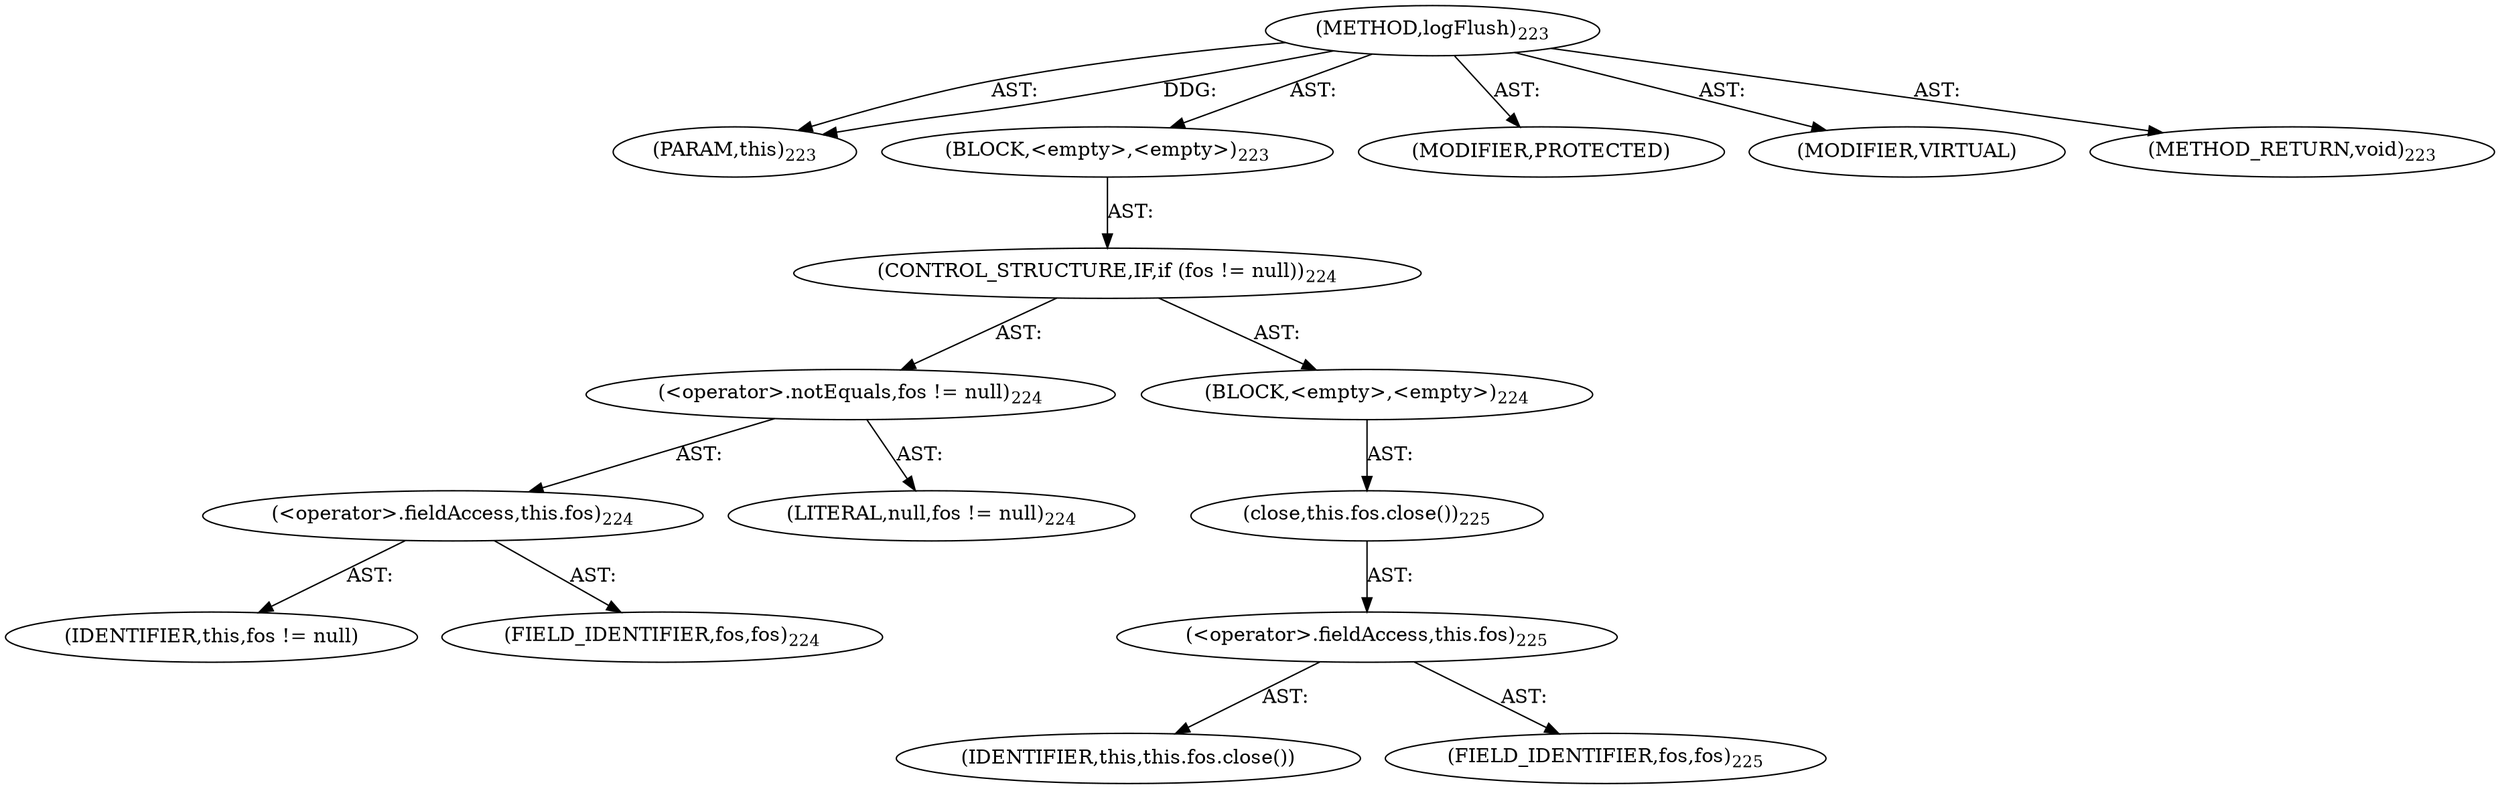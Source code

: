 digraph "logFlush" {  
"111669149705" [label = <(METHOD,logFlush)<SUB>223</SUB>> ]
"115964117013" [label = <(PARAM,this)<SUB>223</SUB>> ]
"25769803808" [label = <(BLOCK,&lt;empty&gt;,&lt;empty&gt;)<SUB>223</SUB>> ]
"47244640274" [label = <(CONTROL_STRUCTURE,IF,if (fos != null))<SUB>224</SUB>> ]
"30064771239" [label = <(&lt;operator&gt;.notEquals,fos != null)<SUB>224</SUB>> ]
"30064771240" [label = <(&lt;operator&gt;.fieldAccess,this.fos)<SUB>224</SUB>> ]
"68719476866" [label = <(IDENTIFIER,this,fos != null)> ]
"55834574883" [label = <(FIELD_IDENTIFIER,fos,fos)<SUB>224</SUB>> ]
"90194313258" [label = <(LITERAL,null,fos != null)<SUB>224</SUB>> ]
"25769803809" [label = <(BLOCK,&lt;empty&gt;,&lt;empty&gt;)<SUB>224</SUB>> ]
"30064771241" [label = <(close,this.fos.close())<SUB>225</SUB>> ]
"30064771242" [label = <(&lt;operator&gt;.fieldAccess,this.fos)<SUB>225</SUB>> ]
"68719476867" [label = <(IDENTIFIER,this,this.fos.close())> ]
"55834574884" [label = <(FIELD_IDENTIFIER,fos,fos)<SUB>225</SUB>> ]
"133143986200" [label = <(MODIFIER,PROTECTED)> ]
"133143986201" [label = <(MODIFIER,VIRTUAL)> ]
"128849018889" [label = <(METHOD_RETURN,void)<SUB>223</SUB>> ]
  "111669149705" -> "115964117013"  [ label = "AST: "] 
  "111669149705" -> "25769803808"  [ label = "AST: "] 
  "111669149705" -> "133143986200"  [ label = "AST: "] 
  "111669149705" -> "133143986201"  [ label = "AST: "] 
  "111669149705" -> "128849018889"  [ label = "AST: "] 
  "25769803808" -> "47244640274"  [ label = "AST: "] 
  "47244640274" -> "30064771239"  [ label = "AST: "] 
  "47244640274" -> "25769803809"  [ label = "AST: "] 
  "30064771239" -> "30064771240"  [ label = "AST: "] 
  "30064771239" -> "90194313258"  [ label = "AST: "] 
  "30064771240" -> "68719476866"  [ label = "AST: "] 
  "30064771240" -> "55834574883"  [ label = "AST: "] 
  "25769803809" -> "30064771241"  [ label = "AST: "] 
  "30064771241" -> "30064771242"  [ label = "AST: "] 
  "30064771242" -> "68719476867"  [ label = "AST: "] 
  "30064771242" -> "55834574884"  [ label = "AST: "] 
  "111669149705" -> "115964117013"  [ label = "DDG: "] 
}
